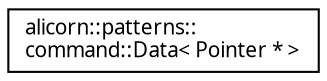 digraph "Иерархия классов. Графический вид."
{
 // INTERACTIVE_SVG=YES
  edge [fontname="Verdana",fontsize="10",labelfontname="Verdana",labelfontsize="10"];
  node [fontname="Verdana",fontsize="10",shape=record];
  rankdir="LR";
  Node1 [label="alicorn::patterns::\lcommand::Data\< Pointer * \>",height=0.2,width=0.4,color="black", fillcolor="white", style="filled",URL="$a00078.html",tooltip="Класс входит в Проект Patterns   Специализация шаблона для указателей. "];
}
